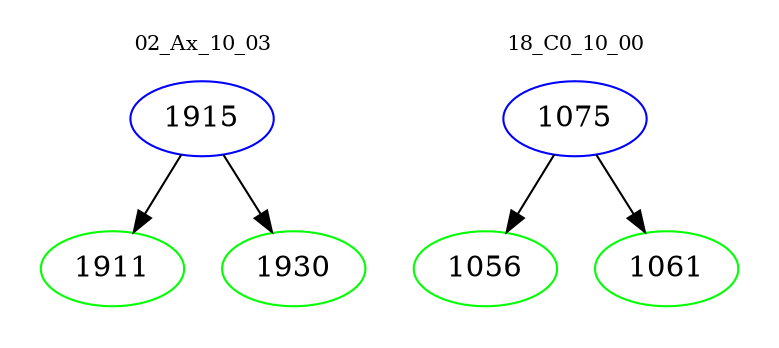 digraph{
subgraph cluster_0 {
color = white
label = "02_Ax_10_03";
fontsize=10;
T0_1915 [label="1915", color="blue"]
T0_1915 -> T0_1911 [color="black"]
T0_1911 [label="1911", color="green"]
T0_1915 -> T0_1930 [color="black"]
T0_1930 [label="1930", color="green"]
}
subgraph cluster_1 {
color = white
label = "18_C0_10_00";
fontsize=10;
T1_1075 [label="1075", color="blue"]
T1_1075 -> T1_1056 [color="black"]
T1_1056 [label="1056", color="green"]
T1_1075 -> T1_1061 [color="black"]
T1_1061 [label="1061", color="green"]
}
}
